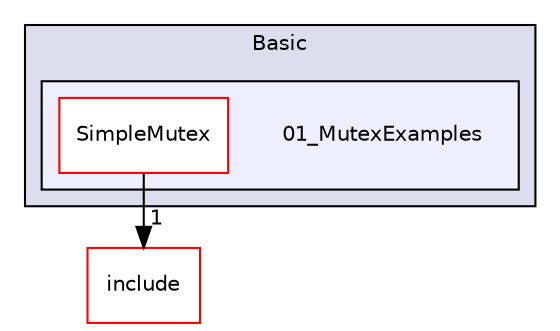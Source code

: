 digraph "01_MutexExamples" {
  compound=true
  node [ fontsize="10", fontname="Helvetica"];
  edge [ labelfontsize="10", labelfontname="Helvetica"];
  subgraph clusterdir_9fd43cbf431ad4345d64cbab9841c2b6 {
    graph [ bgcolor="#ddddee", pencolor="black", label="Basic" fontname="Helvetica", fontsize="10", URL="dir_9fd43cbf431ad4345d64cbab9841c2b6.html"]
  subgraph clusterdir_7ee0fed9c30f1b08ebbffbea46a5fa20 {
    graph [ bgcolor="#eeeeff", pencolor="black", label="" URL="dir_7ee0fed9c30f1b08ebbffbea46a5fa20.html"];
    dir_7ee0fed9c30f1b08ebbffbea46a5fa20 [shape=plaintext label="01_MutexExamples"];
  dir_d1ec8b862bdce2189c29d62b9824d56b [shape=box label="SimpleMutex" fillcolor="white" style="filled" color="red" URL="dir_d1ec8b862bdce2189c29d62b9824d56b.html"];
  }
  }
  dir_d44c64559bbebec7f509842c48db8b23 [shape=box label="include" fillcolor="white" style="filled" color="red" URL="dir_d44c64559bbebec7f509842c48db8b23.html"];
  dir_d1ec8b862bdce2189c29d62b9824d56b->dir_d44c64559bbebec7f509842c48db8b23 [headlabel="1", labeldistance=1.5 headhref="dir_000012_000021.html"];
}
